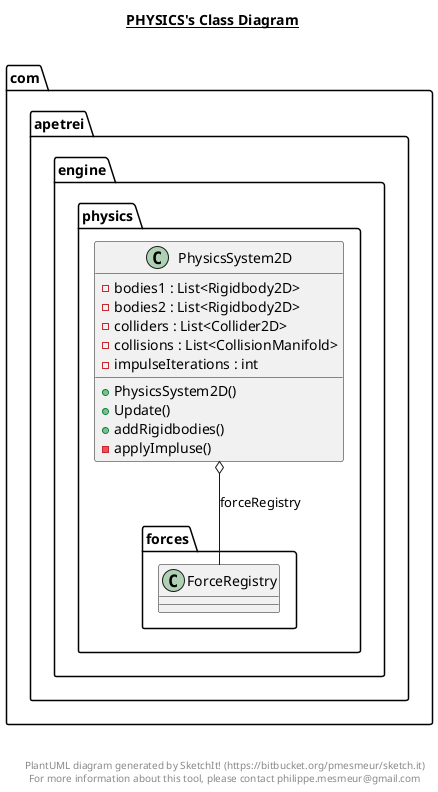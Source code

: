 @startuml

title __PHYSICS's Class Diagram__\n

  namespace com.apetrei.engine {
    namespace physics {
      class com.apetrei.engine.physics.PhysicsSystem2D {
          - bodies1 : List<Rigidbody2D>
          - bodies2 : List<Rigidbody2D>
          - colliders : List<Collider2D>
          - collisions : List<CollisionManifold>
          - impulseIterations : int
          + PhysicsSystem2D()
          + Update()
          + addRigidbodies()
          - applyImpluse()
      }
    }
  }
  

  com.apetrei.engine.physics.PhysicsSystem2D o-- com.apetrei.engine.physics.forces.ForceRegistry : forceRegistry


right footer


PlantUML diagram generated by SketchIt! (https://bitbucket.org/pmesmeur/sketch.it)
For more information about this tool, please contact philippe.mesmeur@gmail.com
endfooter

@enduml
